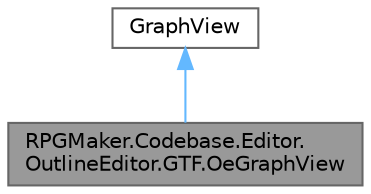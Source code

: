 digraph "RPGMaker.Codebase.Editor.OutlineEditor.GTF.OeGraphView"
{
 // LATEX_PDF_SIZE
  bgcolor="transparent";
  edge [fontname=Helvetica,fontsize=10,labelfontname=Helvetica,labelfontsize=10];
  node [fontname=Helvetica,fontsize=10,shape=box,height=0.2,width=0.4];
  Node1 [id="Node000001",label="RPGMaker.Codebase.Editor.\lOutlineEditor.GTF.OeGraphView",height=0.2,width=0.4,color="gray40", fillcolor="grey60", style="filled", fontcolor="black",tooltip="Outline Editor Graph View"];
  Node2 -> Node1 [id="edge1_Node000001_Node000002",dir="back",color="steelblue1",style="solid",tooltip=" "];
  Node2 [id="Node000002",label="GraphView",height=0.2,width=0.4,color="gray40", fillcolor="white", style="filled",tooltip=" "];
}
